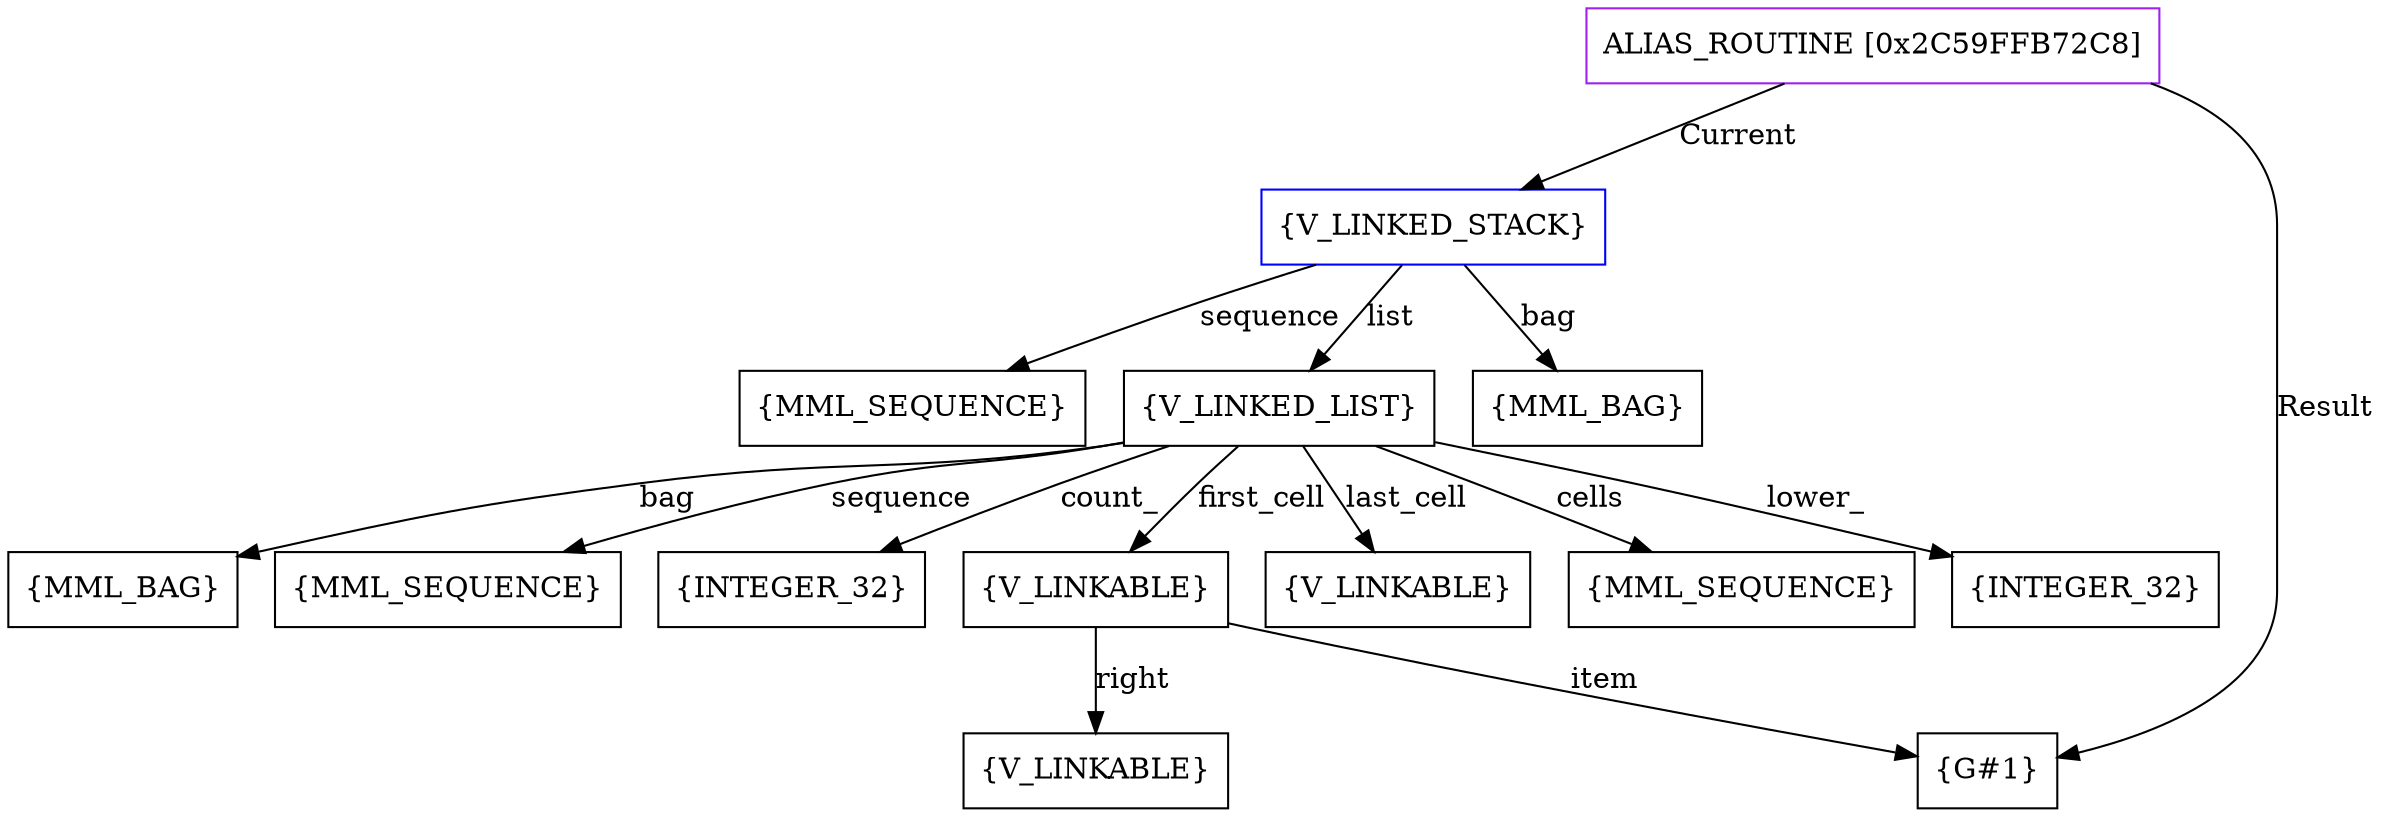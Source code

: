 digraph g {
	node [shape=box]
	b1[color=purple label=<ALIAS_ROUTINE [0x2C59FFB72C8]>]
	b2[color=blue label=<{V_LINKED_STACK}>]
	b3[label=<{MML_BAG}>]
	b4[label=<{MML_SEQUENCE}>]
	b5[label=<{V_LINKED_LIST}>]
	b6[label=<{INTEGER_32}>]
	b7[label=<{MML_BAG}>]
	b8[label=<{MML_SEQUENCE}>]
	b9[label=<{INTEGER_32}>]
	b10[label=<{V_LINKABLE}>]
	b11[label=<{G#1}>]
	b12[label=<{V_LINKABLE}>]
	b13[label=<{V_LINKABLE}>]
	b14[label=<{MML_SEQUENCE}>]
	b1->b2[label=<Current>]
	b2->b3[label=<bag>]
	b2->b4[label=<sequence>]
	b2->b5[label=<list>]
	b5->b6[label=<lower_>]
	b5->b7[label=<bag>]
	b5->b8[label=<sequence>]
	b5->b9[label=<count_>]
	b5->b10[label=<first_cell>]
	b10->b11[label=<item>]
	b10->b12[label=<right>]
	b5->b13[label=<last_cell>]
	b5->b14[label=<cells>]
	b1->b11[label=<Result>]
}
